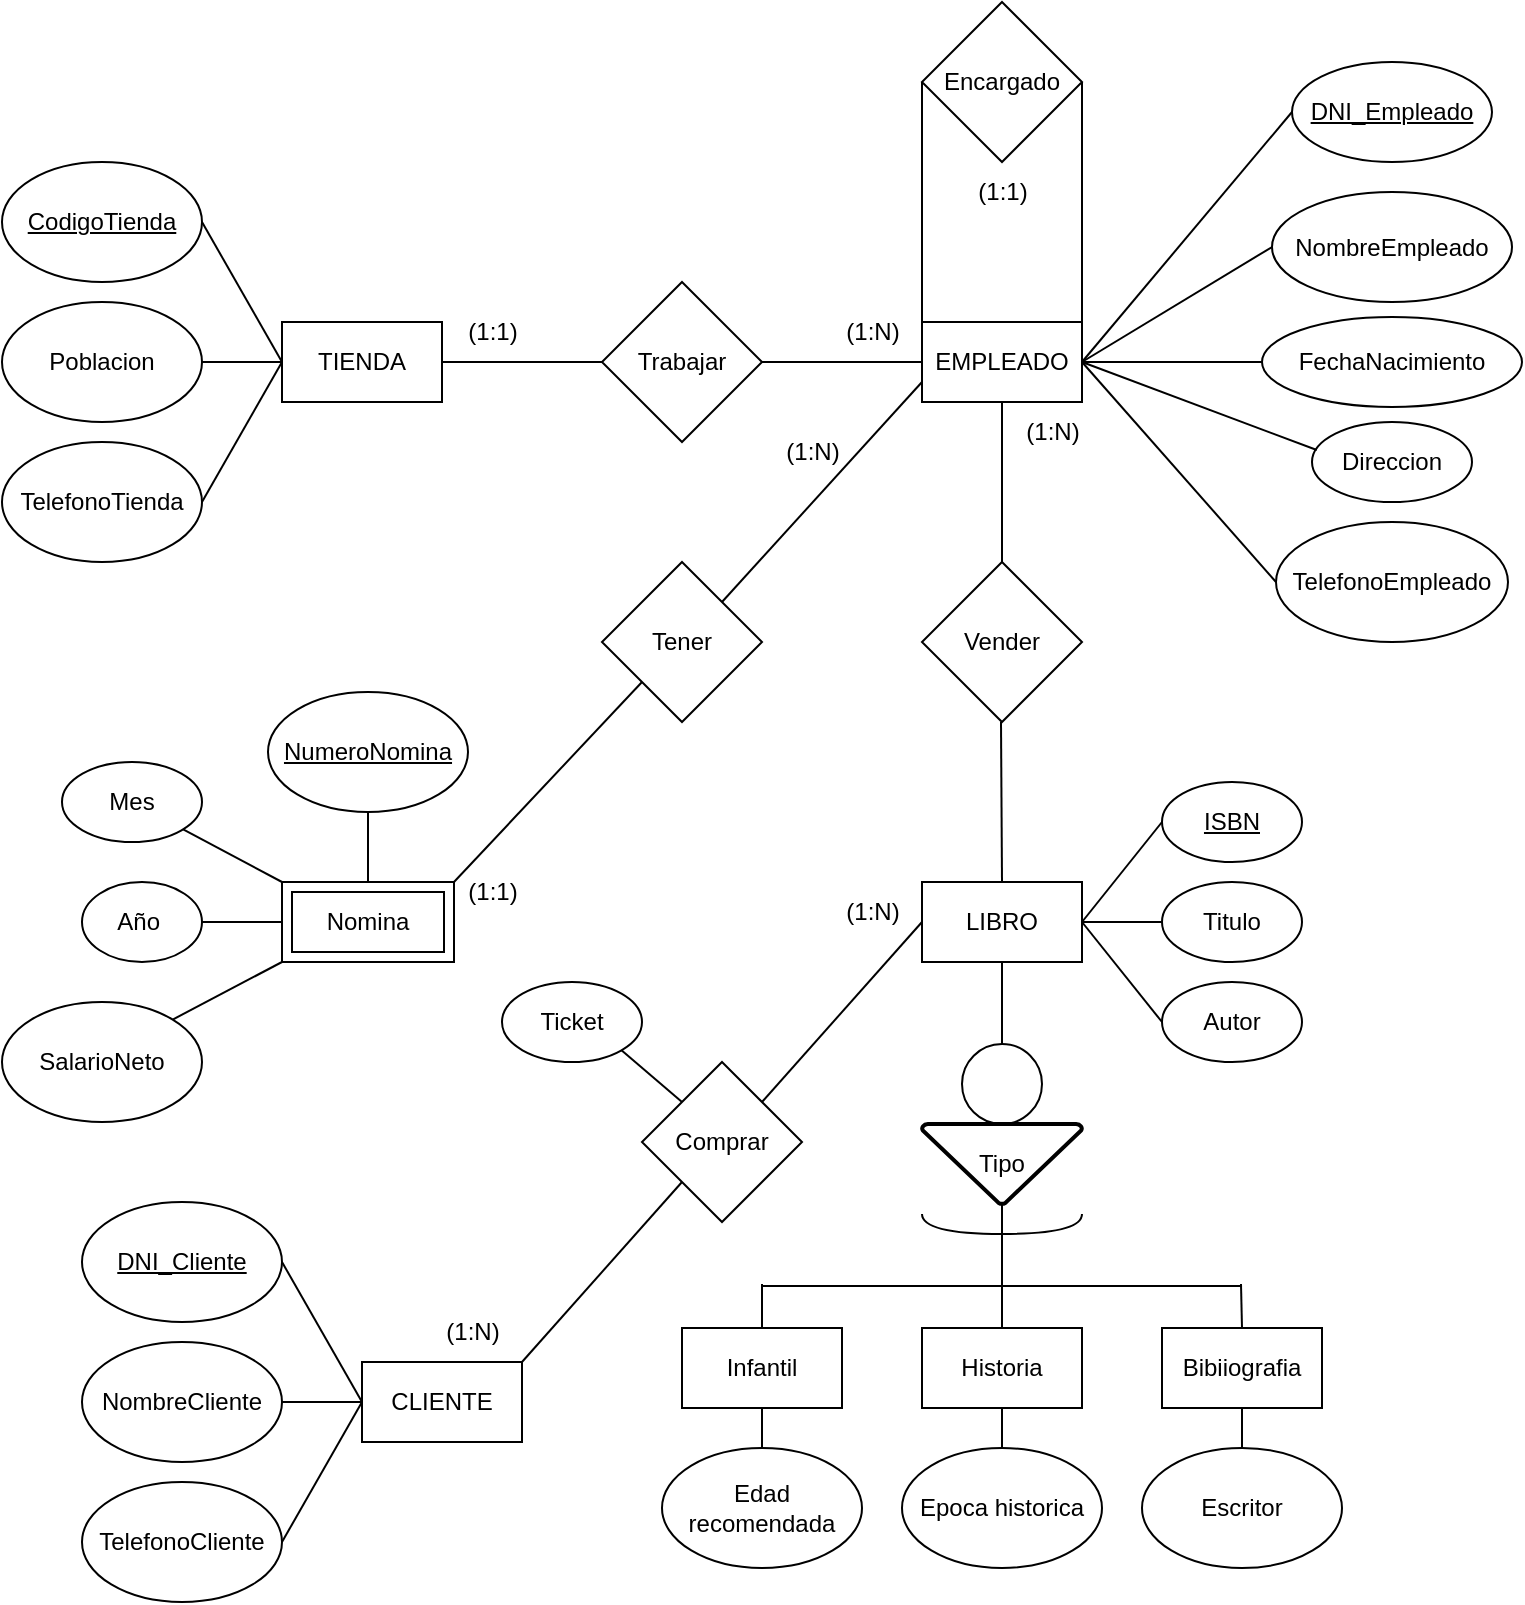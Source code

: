<mxfile version="24.7.17">
  <diagram name="Página-1" id="ncfin2lzDBJ5dyaue4ix">
    <mxGraphModel dx="1232" dy="1187" grid="1" gridSize="10" guides="1" tooltips="1" connect="1" arrows="1" fold="1" page="1" pageScale="1" pageWidth="827" pageHeight="1169" math="0" shadow="0">
      <root>
        <mxCell id="0" />
        <mxCell id="1" parent="0" />
        <mxCell id="6P5th9lxbaaMKjUBUhB--6" value="" style="rounded=0;orthogonalLoop=1;jettySize=auto;html=1;endArrow=none;endFill=0;" parent="1" source="6P5th9lxbaaMKjUBUhB--1" target="6P5th9lxbaaMKjUBUhB--3" edge="1">
          <mxGeometry relative="1" as="geometry" />
        </mxCell>
        <mxCell id="6P5th9lxbaaMKjUBUhB--19" value="" style="rounded=0;orthogonalLoop=1;jettySize=auto;html=1;endArrow=none;endFill=0;" parent="1" source="6P5th9lxbaaMKjUBUhB--1" target="6P5th9lxbaaMKjUBUhB--18" edge="1">
          <mxGeometry relative="1" as="geometry" />
        </mxCell>
        <mxCell id="6P5th9lxbaaMKjUBUhB--1" value="TIENDA" style="rounded=0;whiteSpace=wrap;html=1;" parent="1" vertex="1">
          <mxGeometry x="174" y="370" width="80" height="40" as="geometry" />
        </mxCell>
        <mxCell id="6P5th9lxbaaMKjUBUhB--2" value="&lt;u&gt;CodigoTienda&lt;/u&gt;" style="ellipse;whiteSpace=wrap;html=1;" parent="1" vertex="1">
          <mxGeometry x="34" y="290" width="100" height="60" as="geometry" />
        </mxCell>
        <mxCell id="6P5th9lxbaaMKjUBUhB--3" value="Poblacion" style="ellipse;whiteSpace=wrap;html=1;" parent="1" vertex="1">
          <mxGeometry x="34" y="360" width="100" height="60" as="geometry" />
        </mxCell>
        <mxCell id="6P5th9lxbaaMKjUBUhB--4" value="TelefonoTienda" style="ellipse;whiteSpace=wrap;html=1;" parent="1" vertex="1">
          <mxGeometry x="34" y="430" width="100" height="60" as="geometry" />
        </mxCell>
        <mxCell id="6P5th9lxbaaMKjUBUhB--5" value="Direccion" style="ellipse;whiteSpace=wrap;html=1;" parent="1" vertex="1">
          <mxGeometry x="689" y="420" width="80" height="40" as="geometry" />
        </mxCell>
        <mxCell id="6P5th9lxbaaMKjUBUhB--8" value="" style="rounded=0;orthogonalLoop=1;jettySize=auto;html=1;endArrow=none;endFill=0;exitX=0;exitY=0.5;exitDx=0;exitDy=0;entryX=1;entryY=0.5;entryDx=0;entryDy=0;" parent="1" source="6P5th9lxbaaMKjUBUhB--1" target="6P5th9lxbaaMKjUBUhB--4" edge="1">
          <mxGeometry relative="1" as="geometry">
            <mxPoint x="184" y="400" as="sourcePoint" />
            <mxPoint x="144" y="400" as="targetPoint" />
          </mxGeometry>
        </mxCell>
        <mxCell id="6P5th9lxbaaMKjUBUhB--9" value="" style="rounded=0;orthogonalLoop=1;jettySize=auto;html=1;endArrow=none;endFill=0;exitX=0;exitY=0.5;exitDx=0;exitDy=0;entryX=1;entryY=0.5;entryDx=0;entryDy=0;" parent="1" source="6P5th9lxbaaMKjUBUhB--1" target="6P5th9lxbaaMKjUBUhB--2" edge="1">
          <mxGeometry relative="1" as="geometry">
            <mxPoint x="194" y="410" as="sourcePoint" />
            <mxPoint x="154" y="410" as="targetPoint" />
          </mxGeometry>
        </mxCell>
        <mxCell id="6P5th9lxbaaMKjUBUhB--10" value="" style="rounded=0;orthogonalLoop=1;jettySize=auto;html=1;endArrow=none;endFill=0;exitX=1;exitY=0.5;exitDx=0;exitDy=0;entryX=0;entryY=0.5;entryDx=0;entryDy=0;" parent="1" source="6P5th9lxbaaMKjUBUhB--11" target="6P5th9lxbaaMKjUBUhB--13" edge="1">
          <mxGeometry relative="1" as="geometry" />
        </mxCell>
        <mxCell id="6P5th9lxbaaMKjUBUhB--20" value="" style="rounded=0;orthogonalLoop=1;jettySize=auto;html=1;endArrow=none;endFill=0;" parent="1" source="6P5th9lxbaaMKjUBUhB--11" target="6P5th9lxbaaMKjUBUhB--18" edge="1">
          <mxGeometry relative="1" as="geometry" />
        </mxCell>
        <mxCell id="6P5th9lxbaaMKjUBUhB--42" value="" style="rounded=0;orthogonalLoop=1;jettySize=auto;html=1;endArrow=none;endFill=0;" parent="1" source="6P5th9lxbaaMKjUBUhB--11" target="6P5th9lxbaaMKjUBUhB--41" edge="1">
          <mxGeometry relative="1" as="geometry" />
        </mxCell>
        <mxCell id="6P5th9lxbaaMKjUBUhB--11" value="EMPLEADO" style="rounded=0;whiteSpace=wrap;html=1;" parent="1" vertex="1">
          <mxGeometry x="494" y="370" width="80" height="40" as="geometry" />
        </mxCell>
        <mxCell id="6P5th9lxbaaMKjUBUhB--12" value="&lt;u&gt;DNI_Empleado&lt;/u&gt;" style="ellipse;whiteSpace=wrap;html=1;" parent="1" vertex="1">
          <mxGeometry x="679" y="240" width="100" height="50" as="geometry" />
        </mxCell>
        <mxCell id="6P5th9lxbaaMKjUBUhB--13" value="NombreEmpleado" style="ellipse;whiteSpace=wrap;html=1;" parent="1" vertex="1">
          <mxGeometry x="669" y="305" width="120" height="55" as="geometry" />
        </mxCell>
        <mxCell id="6P5th9lxbaaMKjUBUhB--14" value="FechaNacimiento" style="ellipse;whiteSpace=wrap;html=1;" parent="1" vertex="1">
          <mxGeometry x="664" y="367.5" width="130" height="45" as="geometry" />
        </mxCell>
        <mxCell id="6P5th9lxbaaMKjUBUhB--15" value="" style="rounded=0;orthogonalLoop=1;jettySize=auto;html=1;endArrow=none;endFill=0;exitX=1;exitY=0.5;exitDx=0;exitDy=0;entryX=0;entryY=0.5;entryDx=0;entryDy=0;" parent="1" source="6P5th9lxbaaMKjUBUhB--11" target="6P5th9lxbaaMKjUBUhB--14" edge="1">
          <mxGeometry relative="1" as="geometry">
            <mxPoint x="784" y="400" as="sourcePoint" />
            <mxPoint x="744" y="400" as="targetPoint" />
          </mxGeometry>
        </mxCell>
        <mxCell id="6P5th9lxbaaMKjUBUhB--16" value="" style="rounded=0;orthogonalLoop=1;jettySize=auto;html=1;endArrow=none;endFill=0;exitX=1;exitY=0.5;exitDx=0;exitDy=0;entryX=0;entryY=0.5;entryDx=0;entryDy=0;" parent="1" source="6P5th9lxbaaMKjUBUhB--11" target="6P5th9lxbaaMKjUBUhB--12" edge="1">
          <mxGeometry relative="1" as="geometry">
            <mxPoint x="794" y="410" as="sourcePoint" />
            <mxPoint x="754" y="410" as="targetPoint" />
          </mxGeometry>
        </mxCell>
        <mxCell id="6P5th9lxbaaMKjUBUhB--17" value="" style="rounded=0;orthogonalLoop=1;jettySize=auto;html=1;endArrow=none;endFill=0;exitX=0.03;exitY=0.35;exitDx=0;exitDy=0;entryX=1;entryY=0.5;entryDx=0;entryDy=0;exitPerimeter=0;" parent="1" source="6P5th9lxbaaMKjUBUhB--5" target="6P5th9lxbaaMKjUBUhB--11" edge="1">
          <mxGeometry relative="1" as="geometry">
            <mxPoint x="544" y="380" as="sourcePoint" />
            <mxPoint x="544" y="330" as="targetPoint" />
          </mxGeometry>
        </mxCell>
        <mxCell id="6P5th9lxbaaMKjUBUhB--18" value="Trabajar" style="rhombus;whiteSpace=wrap;html=1;" parent="1" vertex="1">
          <mxGeometry x="334" y="350" width="80" height="80" as="geometry" />
        </mxCell>
        <mxCell id="6P5th9lxbaaMKjUBUhB--21" value="(1:1)" style="text;html=1;align=center;verticalAlign=middle;resizable=0;points=[];autosize=1;strokeColor=none;fillColor=none;" parent="1" vertex="1">
          <mxGeometry x="254" y="360" width="50" height="30" as="geometry" />
        </mxCell>
        <mxCell id="6P5th9lxbaaMKjUBUhB--22" value="(1:N)" style="text;html=1;align=center;verticalAlign=middle;resizable=0;points=[];autosize=1;strokeColor=none;fillColor=none;" parent="1" vertex="1">
          <mxGeometry x="444" y="360" width="50" height="30" as="geometry" />
        </mxCell>
        <mxCell id="6P5th9lxbaaMKjUBUhB--23" value="Encargado" style="rhombus;whiteSpace=wrap;html=1;" parent="1" vertex="1">
          <mxGeometry x="494" y="210" width="80" height="80" as="geometry" />
        </mxCell>
        <mxCell id="6P5th9lxbaaMKjUBUhB--24" value="" style="rounded=0;orthogonalLoop=1;jettySize=auto;html=1;endArrow=none;endFill=0;exitX=0;exitY=0.5;exitDx=0;exitDy=0;entryX=0;entryY=1;entryDx=0;entryDy=0;" parent="1" source="6P5th9lxbaaMKjUBUhB--23" target="6P5th9lxbaaMKjUBUhB--11" edge="1">
          <mxGeometry relative="1" as="geometry">
            <mxPoint x="544" y="380" as="sourcePoint" />
            <mxPoint x="544" y="330" as="targetPoint" />
          </mxGeometry>
        </mxCell>
        <mxCell id="6P5th9lxbaaMKjUBUhB--25" value="" style="rounded=0;orthogonalLoop=1;jettySize=auto;html=1;endArrow=none;endFill=0;exitX=1;exitY=0.5;exitDx=0;exitDy=0;entryX=1;entryY=1;entryDx=0;entryDy=0;" parent="1" source="6P5th9lxbaaMKjUBUhB--23" target="6P5th9lxbaaMKjUBUhB--11" edge="1">
          <mxGeometry relative="1" as="geometry">
            <mxPoint x="554" y="390" as="sourcePoint" />
            <mxPoint x="554" y="340" as="targetPoint" />
          </mxGeometry>
        </mxCell>
        <mxCell id="6P5th9lxbaaMKjUBUhB--26" value="(1:1)" style="text;html=1;align=center;verticalAlign=middle;resizable=0;points=[];autosize=1;strokeColor=none;fillColor=none;" parent="1" vertex="1">
          <mxGeometry x="509" y="290" width="50" height="30" as="geometry" />
        </mxCell>
        <mxCell id="6P5th9lxbaaMKjUBUhB--27" value="Tener" style="rhombus;whiteSpace=wrap;html=1;" parent="1" vertex="1">
          <mxGeometry x="334" y="490" width="80" height="80" as="geometry" />
        </mxCell>
        <mxCell id="6P5th9lxbaaMKjUBUhB--28" value="" style="rounded=0;orthogonalLoop=1;jettySize=auto;html=1;endArrow=none;endFill=0;exitX=1;exitY=0;exitDx=0;exitDy=0;entryX=0;entryY=0.75;entryDx=0;entryDy=0;" parent="1" source="6P5th9lxbaaMKjUBUhB--27" target="6P5th9lxbaaMKjUBUhB--11" edge="1">
          <mxGeometry relative="1" as="geometry">
            <mxPoint x="504" y="500" as="sourcePoint" />
            <mxPoint x="504" y="420" as="targetPoint" />
          </mxGeometry>
        </mxCell>
        <mxCell id="6P5th9lxbaaMKjUBUhB--30" value="" style="rounded=0;orthogonalLoop=1;jettySize=auto;html=1;endArrow=none;endFill=0;entryX=0;entryY=1;entryDx=0;entryDy=0;exitX=1;exitY=0;exitDx=0;exitDy=0;" parent="1" source="4HB1fq97MSotdWoLr0xh-10" target="6P5th9lxbaaMKjUBUhB--27" edge="1">
          <mxGeometry relative="1" as="geometry">
            <mxPoint x="254" y="660" as="sourcePoint" />
            <mxPoint x="354" y="550" as="targetPoint" />
          </mxGeometry>
        </mxCell>
        <mxCell id="6P5th9lxbaaMKjUBUhB--31" value="" style="rounded=0;orthogonalLoop=1;jettySize=auto;html=1;endArrow=none;endFill=0;exitX=0;exitY=0;exitDx=0;exitDy=0;" parent="1" target="6P5th9lxbaaMKjUBUhB--33" edge="1">
          <mxGeometry relative="1" as="geometry">
            <mxPoint x="174" y="650" as="sourcePoint" />
          </mxGeometry>
        </mxCell>
        <mxCell id="6P5th9lxbaaMKjUBUhB--32" value="&lt;u&gt;NumeroNomina&lt;/u&gt;" style="ellipse;whiteSpace=wrap;html=1;" parent="1" vertex="1">
          <mxGeometry x="167" y="555" width="100" height="60" as="geometry" />
        </mxCell>
        <mxCell id="6P5th9lxbaaMKjUBUhB--33" value="Mes" style="ellipse;whiteSpace=wrap;html=1;" parent="1" vertex="1">
          <mxGeometry x="64" y="590" width="70" height="40" as="geometry" />
        </mxCell>
        <mxCell id="6P5th9lxbaaMKjUBUhB--34" value="Año&amp;nbsp;" style="ellipse;whiteSpace=wrap;html=1;" parent="1" vertex="1">
          <mxGeometry x="74" y="650" width="60" height="40" as="geometry" />
        </mxCell>
        <mxCell id="6P5th9lxbaaMKjUBUhB--35" value="" style="rounded=0;orthogonalLoop=1;jettySize=auto;html=1;endArrow=none;endFill=0;exitX=0;exitY=0.5;exitDx=0;exitDy=0;entryX=1;entryY=0.5;entryDx=0;entryDy=0;" parent="1" target="6P5th9lxbaaMKjUBUhB--34" edge="1">
          <mxGeometry relative="1" as="geometry">
            <mxPoint x="174" y="670" as="sourcePoint" />
            <mxPoint x="134" y="680" as="targetPoint" />
          </mxGeometry>
        </mxCell>
        <mxCell id="6P5th9lxbaaMKjUBUhB--36" value="" style="rounded=0;orthogonalLoop=1;jettySize=auto;html=1;endArrow=none;endFill=0;entryX=0.5;entryY=1;entryDx=0;entryDy=0;exitX=0.5;exitY=0;exitDx=0;exitDy=0;" parent="1" source="4HB1fq97MSotdWoLr0xh-10" target="6P5th9lxbaaMKjUBUhB--32" edge="1">
          <mxGeometry relative="1" as="geometry">
            <mxPoint x="230" y="640" as="sourcePoint" />
            <mxPoint x="144" y="690" as="targetPoint" />
          </mxGeometry>
        </mxCell>
        <mxCell id="6P5th9lxbaaMKjUBUhB--37" value="SalarioNeto" style="ellipse;whiteSpace=wrap;html=1;" parent="1" vertex="1">
          <mxGeometry x="34" y="710" width="100" height="60" as="geometry" />
        </mxCell>
        <mxCell id="6P5th9lxbaaMKjUBUhB--38" value="" style="rounded=0;orthogonalLoop=1;jettySize=auto;html=1;endArrow=none;endFill=0;exitX=0;exitY=1;exitDx=0;exitDy=0;entryX=1;entryY=0;entryDx=0;entryDy=0;" parent="1" target="6P5th9lxbaaMKjUBUhB--37" edge="1">
          <mxGeometry relative="1" as="geometry">
            <mxPoint x="174" y="690" as="sourcePoint" />
            <mxPoint x="135" y="634" as="targetPoint" />
          </mxGeometry>
        </mxCell>
        <mxCell id="6P5th9lxbaaMKjUBUhB--39" value="(1:1)" style="text;html=1;align=center;verticalAlign=middle;resizable=0;points=[];autosize=1;strokeColor=none;fillColor=none;" parent="1" vertex="1">
          <mxGeometry x="254" y="640" width="50" height="30" as="geometry" />
        </mxCell>
        <mxCell id="6P5th9lxbaaMKjUBUhB--40" value="(1:N)" style="text;html=1;align=center;verticalAlign=middle;resizable=0;points=[];autosize=1;strokeColor=none;fillColor=none;" parent="1" vertex="1">
          <mxGeometry x="414" y="420" width="50" height="30" as="geometry" />
        </mxCell>
        <mxCell id="6P5th9lxbaaMKjUBUhB--41" value="Vender" style="rhombus;whiteSpace=wrap;html=1;" parent="1" vertex="1">
          <mxGeometry x="494" y="490" width="80" height="80" as="geometry" />
        </mxCell>
        <mxCell id="6P5th9lxbaaMKjUBUhB--43" value="" style="rounded=0;orthogonalLoop=1;jettySize=auto;html=1;endArrow=none;endFill=0;entryX=0.5;entryY=0;entryDx=0;entryDy=0;" parent="1" target="6P5th9lxbaaMKjUBUhB--44" edge="1">
          <mxGeometry relative="1" as="geometry">
            <mxPoint x="533.5" y="570" as="sourcePoint" />
            <mxPoint x="533.5" y="650" as="targetPoint" />
          </mxGeometry>
        </mxCell>
        <mxCell id="uqoBjf8yU__R0AC-ylex-5" value="" style="rounded=0;orthogonalLoop=1;jettySize=auto;html=1;startArrow=none;startFill=0;endArrow=none;endFill=0;" parent="1" source="6P5th9lxbaaMKjUBUhB--44" target="uqoBjf8yU__R0AC-ylex-4" edge="1">
          <mxGeometry relative="1" as="geometry" />
        </mxCell>
        <mxCell id="6P5th9lxbaaMKjUBUhB--44" value="LIBRO" style="rounded=0;whiteSpace=wrap;html=1;" parent="1" vertex="1">
          <mxGeometry x="494" y="650" width="80" height="40" as="geometry" />
        </mxCell>
        <mxCell id="6P5th9lxbaaMKjUBUhB--51" value="" style="rounded=0;orthogonalLoop=1;jettySize=auto;html=1;endArrow=none;endFill=0;exitX=1;exitY=0.5;exitDx=0;exitDy=0;" parent="1" source="6P5th9lxbaaMKjUBUhB--44" target="6P5th9lxbaaMKjUBUhB--53" edge="1">
          <mxGeometry relative="1" as="geometry">
            <mxPoint x="614" y="670" as="sourcePoint" />
          </mxGeometry>
        </mxCell>
        <mxCell id="6P5th9lxbaaMKjUBUhB--52" value="&lt;u&gt;ISBN&lt;/u&gt;" style="ellipse;whiteSpace=wrap;html=1;" parent="1" vertex="1">
          <mxGeometry x="614" y="600" width="70" height="40" as="geometry" />
        </mxCell>
        <mxCell id="6P5th9lxbaaMKjUBUhB--53" value="Titulo" style="ellipse;whiteSpace=wrap;html=1;" parent="1" vertex="1">
          <mxGeometry x="614" y="650" width="70" height="40" as="geometry" />
        </mxCell>
        <mxCell id="6P5th9lxbaaMKjUBUhB--54" value="Autor" style="ellipse;whiteSpace=wrap;html=1;" parent="1" vertex="1">
          <mxGeometry x="614" y="700" width="70" height="40" as="geometry" />
        </mxCell>
        <mxCell id="6P5th9lxbaaMKjUBUhB--55" value="" style="rounded=0;orthogonalLoop=1;jettySize=auto;html=1;endArrow=none;endFill=0;entryX=0;entryY=0.5;entryDx=0;entryDy=0;" parent="1" target="6P5th9lxbaaMKjUBUhB--54" edge="1">
          <mxGeometry relative="1" as="geometry">
            <mxPoint x="574" y="670" as="sourcePoint" />
            <mxPoint x="784" y="680" as="targetPoint" />
          </mxGeometry>
        </mxCell>
        <mxCell id="6P5th9lxbaaMKjUBUhB--56" value="" style="rounded=0;orthogonalLoop=1;jettySize=auto;html=1;endArrow=none;endFill=0;exitX=1;exitY=0.5;exitDx=0;exitDy=0;entryX=0;entryY=0.5;entryDx=0;entryDy=0;" parent="1" source="6P5th9lxbaaMKjUBUhB--44" target="6P5th9lxbaaMKjUBUhB--52" edge="1">
          <mxGeometry relative="1" as="geometry">
            <mxPoint x="614" y="670" as="sourcePoint" />
            <mxPoint x="794" y="690" as="targetPoint" />
          </mxGeometry>
        </mxCell>
        <mxCell id="uqoBjf8yU__R0AC-ylex-1" value="(1:N)" style="text;html=1;align=center;verticalAlign=middle;resizable=0;points=[];autosize=1;strokeColor=none;fillColor=none;" parent="1" vertex="1">
          <mxGeometry x="534" y="410" width="50" height="30" as="geometry" />
        </mxCell>
        <mxCell id="uqoBjf8yU__R0AC-ylex-3" value="" style="shape=requiredInterface;html=1;verticalLabelPosition=bottom;sketch=0;rotation=90;" parent="1" vertex="1">
          <mxGeometry x="529" y="781" width="10" height="80" as="geometry" />
        </mxCell>
        <mxCell id="uqoBjf8yU__R0AC-ylex-4" value="" style="ellipse;whiteSpace=wrap;html=1;aspect=fixed;" parent="1" vertex="1">
          <mxGeometry x="514" y="731" width="40" height="40" as="geometry" />
        </mxCell>
        <mxCell id="uqoBjf8yU__R0AC-ylex-9" value="" style="edgeStyle=orthogonalEdgeStyle;rounded=0;orthogonalLoop=1;jettySize=auto;html=1;endArrow=none;endFill=0;" parent="1" source="uqoBjf8yU__R0AC-ylex-7" target="uqoBjf8yU__R0AC-ylex-8" edge="1">
          <mxGeometry relative="1" as="geometry" />
        </mxCell>
        <mxCell id="uqoBjf8yU__R0AC-ylex-7" value="Tipo" style="strokeWidth=2;html=1;shape=mxgraph.flowchart.merge_or_storage;whiteSpace=wrap;" parent="1" vertex="1">
          <mxGeometry x="494" y="771" width="80" height="40" as="geometry" />
        </mxCell>
        <mxCell id="4HB1fq97MSotdWoLr0xh-6" value="" style="rounded=0;orthogonalLoop=1;jettySize=auto;html=1;endArrow=none;endFill=0;" edge="1" parent="1" source="uqoBjf8yU__R0AC-ylex-8" target="4HB1fq97MSotdWoLr0xh-5">
          <mxGeometry relative="1" as="geometry" />
        </mxCell>
        <mxCell id="uqoBjf8yU__R0AC-ylex-8" value="Historia" style="rounded=0;whiteSpace=wrap;html=1;" parent="1" vertex="1">
          <mxGeometry x="494" y="873" width="80" height="40" as="geometry" />
        </mxCell>
        <mxCell id="4HB1fq97MSotdWoLr0xh-4" value="" style="rounded=0;orthogonalLoop=1;jettySize=auto;html=1;endArrow=none;endFill=0;" edge="1" parent="1" source="uqoBjf8yU__R0AC-ylex-10" target="4HB1fq97MSotdWoLr0xh-3">
          <mxGeometry relative="1" as="geometry" />
        </mxCell>
        <mxCell id="uqoBjf8yU__R0AC-ylex-10" value="Infantil" style="rounded=0;whiteSpace=wrap;html=1;" parent="1" vertex="1">
          <mxGeometry x="374" y="873" width="80" height="40" as="geometry" />
        </mxCell>
        <mxCell id="uqoBjf8yU__R0AC-ylex-11" value="Bibiiografia" style="rounded=0;whiteSpace=wrap;html=1;" parent="1" vertex="1">
          <mxGeometry x="614" y="873" width="80" height="40" as="geometry" />
        </mxCell>
        <mxCell id="uqoBjf8yU__R0AC-ylex-12" value="" style="rounded=0;orthogonalLoop=1;jettySize=auto;html=1;endArrow=none;endFill=0;" parent="1" edge="1">
          <mxGeometry relative="1" as="geometry">
            <mxPoint x="654" y="852" as="sourcePoint" />
            <mxPoint x="414" y="852" as="targetPoint" />
          </mxGeometry>
        </mxCell>
        <mxCell id="uqoBjf8yU__R0AC-ylex-13" value="" style="rounded=0;orthogonalLoop=1;jettySize=auto;html=1;startArrow=none;startFill=0;endArrow=none;endFill=0;entryX=0.5;entryY=0;entryDx=0;entryDy=0;" parent="1" target="uqoBjf8yU__R0AC-ylex-11" edge="1">
          <mxGeometry relative="1" as="geometry">
            <mxPoint x="653.5" y="851" as="sourcePoint" />
            <mxPoint x="653.5" y="892" as="targetPoint" />
          </mxGeometry>
        </mxCell>
        <mxCell id="uqoBjf8yU__R0AC-ylex-14" value="" style="rounded=0;orthogonalLoop=1;jettySize=auto;html=1;startArrow=none;startFill=0;endArrow=none;endFill=0;entryX=0.5;entryY=0;entryDx=0;entryDy=0;" parent="1" target="uqoBjf8yU__R0AC-ylex-10" edge="1">
          <mxGeometry relative="1" as="geometry">
            <mxPoint x="414" y="851" as="sourcePoint" />
            <mxPoint x="414.5" y="892" as="targetPoint" />
          </mxGeometry>
        </mxCell>
        <mxCell id="uqoBjf8yU__R0AC-ylex-16" value="Comprar" style="rhombus;whiteSpace=wrap;html=1;" parent="1" vertex="1">
          <mxGeometry x="354" y="740" width="80" height="80" as="geometry" />
        </mxCell>
        <mxCell id="uqoBjf8yU__R0AC-ylex-17" value="" style="rounded=0;orthogonalLoop=1;jettySize=auto;html=1;endArrow=none;endFill=0;exitX=1;exitY=0;exitDx=0;exitDy=0;entryX=0;entryY=0.5;entryDx=0;entryDy=0;" parent="1" source="uqoBjf8yU__R0AC-ylex-16" target="6P5th9lxbaaMKjUBUhB--44" edge="1">
          <mxGeometry relative="1" as="geometry">
            <mxPoint x="384" y="781" as="sourcePoint" />
            <mxPoint x="484" y="671" as="targetPoint" />
          </mxGeometry>
        </mxCell>
        <mxCell id="uqoBjf8yU__R0AC-ylex-19" value="" style="rounded=0;orthogonalLoop=1;jettySize=auto;html=1;endArrow=none;endFill=0;exitX=1;exitY=0;exitDx=0;exitDy=0;entryX=0;entryY=1;entryDx=0;entryDy=0;" parent="1" source="4HB1fq97MSotdWoLr0xh-11" target="uqoBjf8yU__R0AC-ylex-16" edge="1">
          <mxGeometry relative="1" as="geometry">
            <mxPoint x="294" y="890" as="sourcePoint" />
            <mxPoint x="360" y="791" as="targetPoint" />
          </mxGeometry>
        </mxCell>
        <mxCell id="uqoBjf8yU__R0AC-ylex-20" value="Ticket" style="ellipse;whiteSpace=wrap;html=1;" parent="1" vertex="1">
          <mxGeometry x="284" y="700" width="70" height="40" as="geometry" />
        </mxCell>
        <mxCell id="uqoBjf8yU__R0AC-ylex-21" value="" style="rounded=0;orthogonalLoop=1;jettySize=auto;html=1;endArrow=none;endFill=0;exitX=0;exitY=0;exitDx=0;exitDy=0;entryX=1;entryY=1;entryDx=0;entryDy=0;" parent="1" source="uqoBjf8yU__R0AC-ylex-16" target="uqoBjf8yU__R0AC-ylex-20" edge="1">
          <mxGeometry relative="1" as="geometry">
            <mxPoint x="184" y="660" as="sourcePoint" />
            <mxPoint x="340" y="740" as="targetPoint" />
          </mxGeometry>
        </mxCell>
        <mxCell id="uqoBjf8yU__R0AC-ylex-22" value="" style="rounded=0;orthogonalLoop=1;jettySize=auto;html=1;endArrow=none;endFill=0;exitX=0;exitY=0.5;exitDx=0;exitDy=0;" parent="1" target="uqoBjf8yU__R0AC-ylex-24" edge="1">
          <mxGeometry relative="1" as="geometry">
            <mxPoint x="214" y="910" as="sourcePoint" />
          </mxGeometry>
        </mxCell>
        <mxCell id="uqoBjf8yU__R0AC-ylex-23" value="&lt;u&gt;DNI_Cliente&lt;/u&gt;" style="ellipse;whiteSpace=wrap;html=1;" parent="1" vertex="1">
          <mxGeometry x="74" y="810" width="100" height="60" as="geometry" />
        </mxCell>
        <mxCell id="uqoBjf8yU__R0AC-ylex-24" value="NombreCliente" style="ellipse;whiteSpace=wrap;html=1;" parent="1" vertex="1">
          <mxGeometry x="74" y="880" width="100" height="60" as="geometry" />
        </mxCell>
        <mxCell id="uqoBjf8yU__R0AC-ylex-25" value="TelefonoCliente" style="ellipse;whiteSpace=wrap;html=1;" parent="1" vertex="1">
          <mxGeometry x="74" y="950" width="100" height="60" as="geometry" />
        </mxCell>
        <mxCell id="uqoBjf8yU__R0AC-ylex-26" value="" style="rounded=0;orthogonalLoop=1;jettySize=auto;html=1;endArrow=none;endFill=0;exitX=0;exitY=0.5;exitDx=0;exitDy=0;entryX=1;entryY=0.5;entryDx=0;entryDy=0;" parent="1" target="uqoBjf8yU__R0AC-ylex-25" edge="1">
          <mxGeometry relative="1" as="geometry">
            <mxPoint x="214" y="910" as="sourcePoint" />
            <mxPoint x="170" y="920" as="targetPoint" />
          </mxGeometry>
        </mxCell>
        <mxCell id="uqoBjf8yU__R0AC-ylex-27" value="" style="rounded=0;orthogonalLoop=1;jettySize=auto;html=1;endArrow=none;endFill=0;entryX=1;entryY=0.5;entryDx=0;entryDy=0;exitX=0;exitY=0.5;exitDx=0;exitDy=0;" parent="1" target="uqoBjf8yU__R0AC-ylex-23" edge="1">
          <mxGeometry relative="1" as="geometry">
            <mxPoint x="214" y="910" as="sourcePoint" />
            <mxPoint x="180" y="930" as="targetPoint" />
          </mxGeometry>
        </mxCell>
        <mxCell id="uqoBjf8yU__R0AC-ylex-28" value="(1:N)" style="text;html=1;align=center;verticalAlign=middle;resizable=0;points=[];autosize=1;strokeColor=none;fillColor=none;" parent="1" vertex="1">
          <mxGeometry x="444" y="650" width="50" height="30" as="geometry" />
        </mxCell>
        <mxCell id="uqoBjf8yU__R0AC-ylex-29" value="(1:N)" style="text;html=1;align=center;verticalAlign=middle;resizable=0;points=[];autosize=1;strokeColor=none;fillColor=none;" parent="1" vertex="1">
          <mxGeometry x="244" y="860" width="50" height="30" as="geometry" />
        </mxCell>
        <mxCell id="4HB1fq97MSotdWoLr0xh-1" value="TelefonoEmpleado" style="ellipse;whiteSpace=wrap;html=1;" vertex="1" parent="1">
          <mxGeometry x="671" y="470" width="116" height="60" as="geometry" />
        </mxCell>
        <mxCell id="4HB1fq97MSotdWoLr0xh-2" value="" style="rounded=0;orthogonalLoop=1;jettySize=auto;html=1;endArrow=none;endFill=0;exitX=0;exitY=0.5;exitDx=0;exitDy=0;entryX=1;entryY=0.5;entryDx=0;entryDy=0;" edge="1" parent="1" source="4HB1fq97MSotdWoLr0xh-1" target="6P5th9lxbaaMKjUBUhB--11">
          <mxGeometry relative="1" as="geometry">
            <mxPoint x="676" y="454" as="sourcePoint" />
            <mxPoint x="590" y="460" as="targetPoint" />
          </mxGeometry>
        </mxCell>
        <mxCell id="4HB1fq97MSotdWoLr0xh-3" value="Edad recomendada" style="ellipse;whiteSpace=wrap;html=1;" vertex="1" parent="1">
          <mxGeometry x="364" y="933" width="100" height="60" as="geometry" />
        </mxCell>
        <mxCell id="4HB1fq97MSotdWoLr0xh-5" value="Epoca historica" style="ellipse;whiteSpace=wrap;html=1;" vertex="1" parent="1">
          <mxGeometry x="484" y="933" width="100" height="60" as="geometry" />
        </mxCell>
        <mxCell id="4HB1fq97MSotdWoLr0xh-8" value="" style="rounded=0;orthogonalLoop=1;jettySize=auto;html=1;endArrow=none;endFill=0;exitX=0.5;exitY=1;exitDx=0;exitDy=0;" edge="1" parent="1" target="4HB1fq97MSotdWoLr0xh-9" source="uqoBjf8yU__R0AC-ylex-11">
          <mxGeometry relative="1" as="geometry">
            <mxPoint x="424" y="923" as="sourcePoint" />
          </mxGeometry>
        </mxCell>
        <mxCell id="4HB1fq97MSotdWoLr0xh-9" value="Escritor" style="ellipse;whiteSpace=wrap;html=1;" vertex="1" parent="1">
          <mxGeometry x="604" y="933" width="100" height="60" as="geometry" />
        </mxCell>
        <mxCell id="4HB1fq97MSotdWoLr0xh-10" value="Nomina" style="shape=ext;margin=3;double=1;whiteSpace=wrap;html=1;align=center;" vertex="1" parent="1">
          <mxGeometry x="174" y="650" width="86" height="40" as="geometry" />
        </mxCell>
        <mxCell id="4HB1fq97MSotdWoLr0xh-11" value="CLIENTE" style="rounded=0;whiteSpace=wrap;html=1;" vertex="1" parent="1">
          <mxGeometry x="214" y="890" width="80" height="40" as="geometry" />
        </mxCell>
      </root>
    </mxGraphModel>
  </diagram>
</mxfile>
